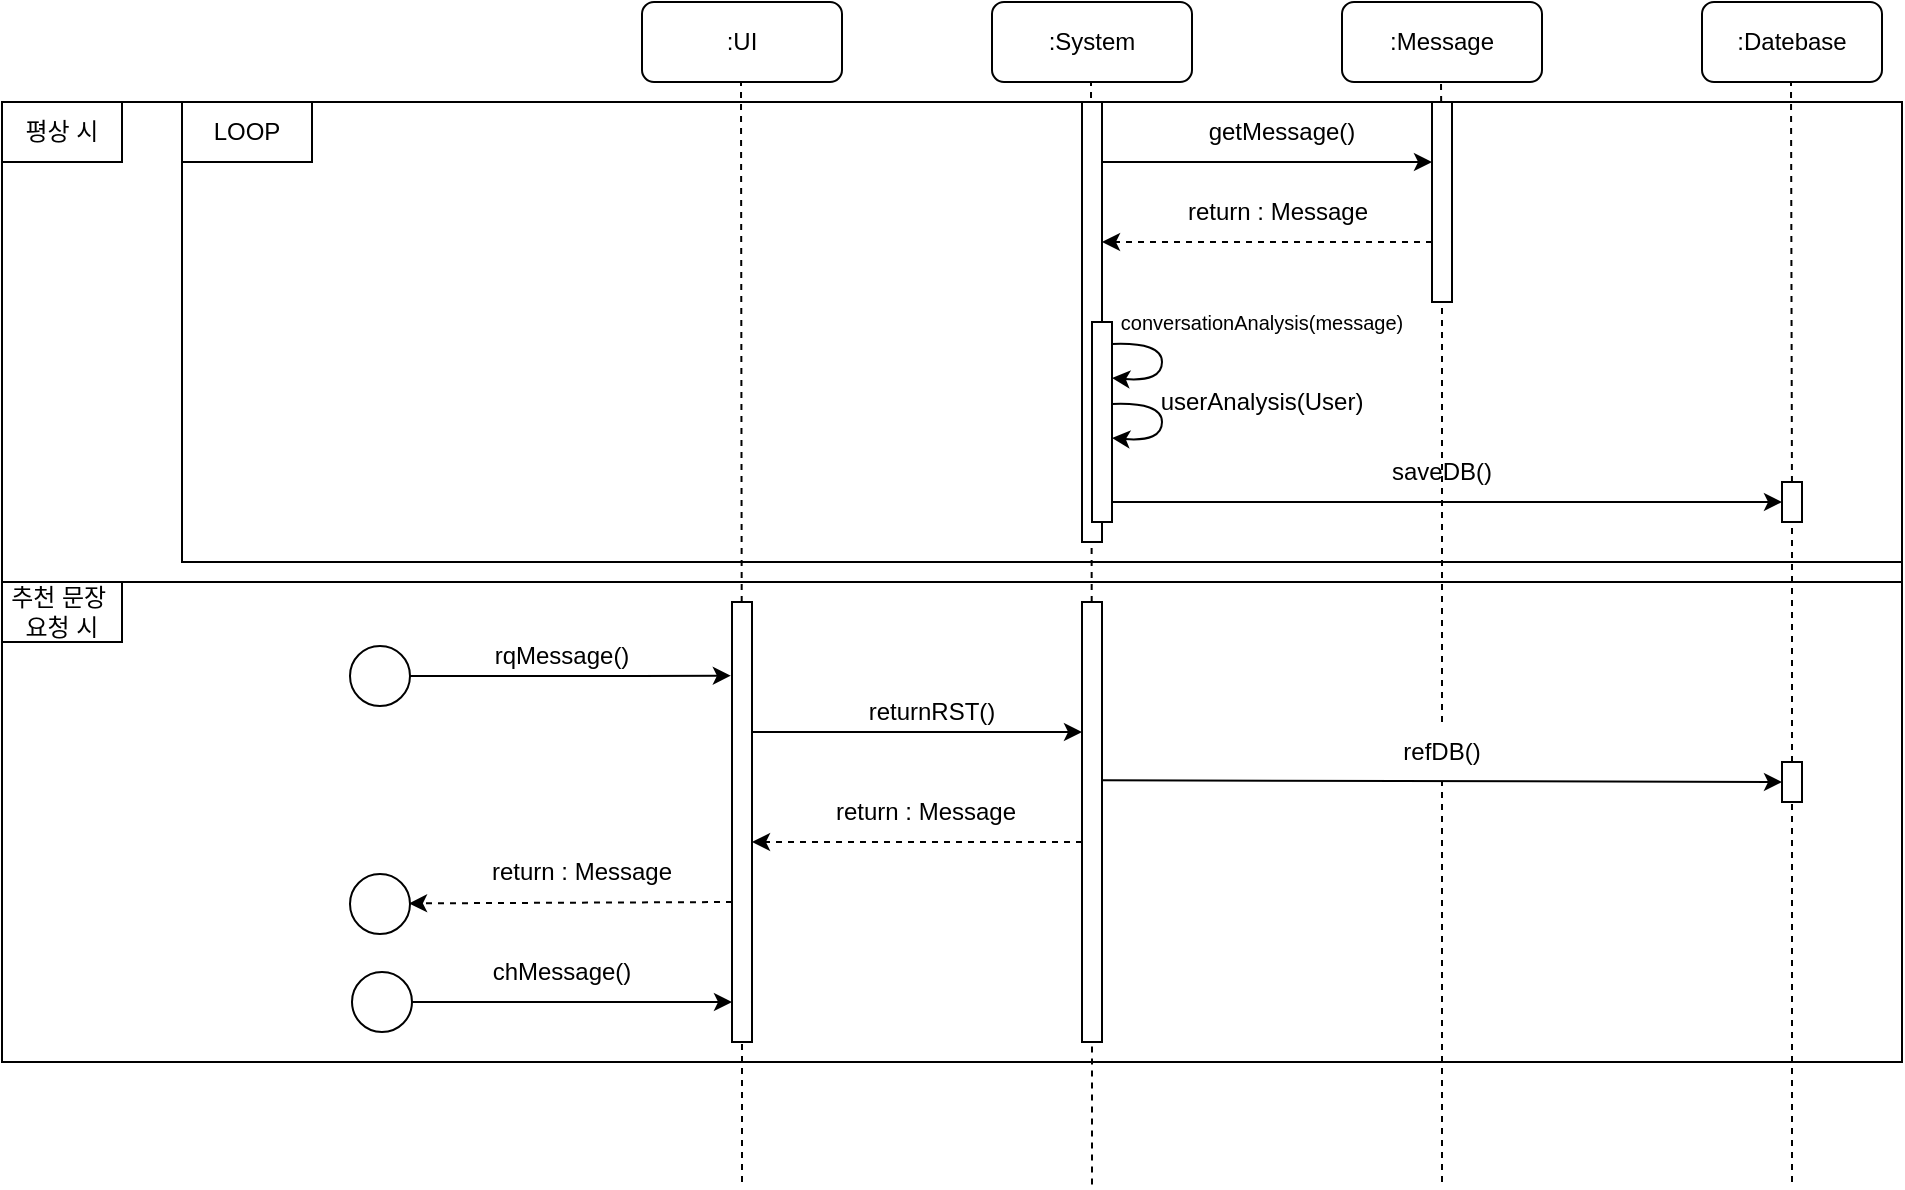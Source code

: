 <mxfile version="21.3.2" type="device">
  <diagram name="Page-1" id="2YBvvXClWsGukQMizWep">
    <mxGraphModel dx="2094" dy="573" grid="1" gridSize="10" guides="1" tooltips="1" connect="1" arrows="1" fold="1" page="1" pageScale="1" pageWidth="850" pageHeight="1100" math="0" shadow="0">
      <root>
        <mxCell id="0" />
        <mxCell id="1" parent="0" />
        <mxCell id="O3P-cf8QrBY7kVAXS-Ra-35" value="" style="rounded=0;whiteSpace=wrap;html=1;" parent="1" vertex="1">
          <mxGeometry x="-120" y="370" width="950" height="240" as="geometry" />
        </mxCell>
        <mxCell id="O3P-cf8QrBY7kVAXS-Ra-34" value="" style="rounded=0;whiteSpace=wrap;html=1;" parent="1" vertex="1">
          <mxGeometry x="-120" y="130" width="950" height="240" as="geometry" />
        </mxCell>
        <mxCell id="FUyT7F2OiJlAxQ1A23H1-1" value="" style="rounded=0;whiteSpace=wrap;html=1;" parent="1" vertex="1">
          <mxGeometry x="-30" y="130" width="860" height="230" as="geometry" />
        </mxCell>
        <mxCell id="O3P-cf8QrBY7kVAXS-Ra-2" value=":UI" style="rounded=1;whiteSpace=wrap;html=1;" parent="1" vertex="1">
          <mxGeometry x="200" y="80" width="100" height="40" as="geometry" />
        </mxCell>
        <mxCell id="O3P-cf8QrBY7kVAXS-Ra-3" value=":System" style="rounded=1;whiteSpace=wrap;html=1;" parent="1" vertex="1">
          <mxGeometry x="375" y="80" width="100" height="40" as="geometry" />
        </mxCell>
        <mxCell id="O3P-cf8QrBY7kVAXS-Ra-4" value=":Message" style="rounded=1;whiteSpace=wrap;html=1;" parent="1" vertex="1">
          <mxGeometry x="550" y="80" width="100" height="40" as="geometry" />
        </mxCell>
        <mxCell id="O3P-cf8QrBY7kVAXS-Ra-5" value=":Datebase" style="rounded=1;whiteSpace=wrap;html=1;" parent="1" vertex="1">
          <mxGeometry x="730" y="80" width="90" height="40" as="geometry" />
        </mxCell>
        <mxCell id="O3P-cf8QrBY7kVAXS-Ra-8" value="" style="endArrow=none;dashed=1;html=1;rounded=0;" parent="1" source="O3P-cf8QrBY7kVAXS-Ra-43" edge="1">
          <mxGeometry width="50" height="50" relative="1" as="geometry">
            <mxPoint x="249.5" y="590" as="sourcePoint" />
            <mxPoint x="249.5" y="120" as="targetPoint" />
          </mxGeometry>
        </mxCell>
        <mxCell id="O3P-cf8QrBY7kVAXS-Ra-9" value="" style="endArrow=none;dashed=1;html=1;rounded=0;" parent="1" source="O3P-cf8QrBY7kVAXS-Ra-47" edge="1">
          <mxGeometry width="50" height="50" relative="1" as="geometry">
            <mxPoint x="424.5" y="590" as="sourcePoint" />
            <mxPoint x="424.5" y="120" as="targetPoint" />
          </mxGeometry>
        </mxCell>
        <mxCell id="O3P-cf8QrBY7kVAXS-Ra-10" value="" style="endArrow=none;dashed=1;html=1;rounded=0;" parent="1" source="O3P-cf8QrBY7kVAXS-Ra-13" edge="1">
          <mxGeometry width="50" height="50" relative="1" as="geometry">
            <mxPoint x="599.5" y="590" as="sourcePoint" />
            <mxPoint x="599.5" y="120" as="targetPoint" />
          </mxGeometry>
        </mxCell>
        <mxCell id="O3P-cf8QrBY7kVAXS-Ra-11" value="" style="endArrow=none;dashed=1;html=1;rounded=0;" parent="1" source="O3P-cf8QrBY7kVAXS-Ra-31" edge="1">
          <mxGeometry width="50" height="50" relative="1" as="geometry">
            <mxPoint x="774.5" y="590" as="sourcePoint" />
            <mxPoint x="774.5" y="120" as="targetPoint" />
          </mxGeometry>
        </mxCell>
        <mxCell id="O3P-cf8QrBY7kVAXS-Ra-12" value="" style="rounded=0;whiteSpace=wrap;html=1;" parent="1" vertex="1">
          <mxGeometry x="420" y="130" width="10" height="220" as="geometry" />
        </mxCell>
        <mxCell id="O3P-cf8QrBY7kVAXS-Ra-14" value="" style="endArrow=none;dashed=1;html=1;rounded=0;" parent="1" source="O3P-cf8QrBY7kVAXS-Ra-55" target="O3P-cf8QrBY7kVAXS-Ra-13" edge="1">
          <mxGeometry width="50" height="50" relative="1" as="geometry">
            <mxPoint x="599.5" y="590" as="sourcePoint" />
            <mxPoint x="599.5" y="120" as="targetPoint" />
          </mxGeometry>
        </mxCell>
        <mxCell id="O3P-cf8QrBY7kVAXS-Ra-13" value="" style="rounded=0;whiteSpace=wrap;html=1;" parent="1" vertex="1">
          <mxGeometry x="595" y="130" width="10" height="100" as="geometry" />
        </mxCell>
        <mxCell id="O3P-cf8QrBY7kVAXS-Ra-15" value="" style="endArrow=classic;html=1;rounded=0;" parent="1" edge="1">
          <mxGeometry width="50" height="50" relative="1" as="geometry">
            <mxPoint x="430" y="160" as="sourcePoint" />
            <mxPoint x="595" y="160" as="targetPoint" />
          </mxGeometry>
        </mxCell>
        <mxCell id="O3P-cf8QrBY7kVAXS-Ra-16" value="getMessage()" style="text;html=1;strokeColor=none;fillColor=none;align=center;verticalAlign=middle;whiteSpace=wrap;rounded=0;" parent="1" vertex="1">
          <mxGeometry x="490" y="130" width="60" height="30" as="geometry" />
        </mxCell>
        <mxCell id="O3P-cf8QrBY7kVAXS-Ra-17" value="" style="endArrow=classic;html=1;rounded=0;dashed=1;" parent="1" edge="1">
          <mxGeometry width="50" height="50" relative="1" as="geometry">
            <mxPoint x="595" y="200" as="sourcePoint" />
            <mxPoint x="430" y="200" as="targetPoint" />
          </mxGeometry>
        </mxCell>
        <mxCell id="O3P-cf8QrBY7kVAXS-Ra-18" value="return : Message" style="text;html=1;strokeColor=none;fillColor=none;align=center;verticalAlign=middle;whiteSpace=wrap;rounded=0;" parent="1" vertex="1">
          <mxGeometry x="468" y="170" width="100" height="30" as="geometry" />
        </mxCell>
        <mxCell id="O3P-cf8QrBY7kVAXS-Ra-19" value="" style="rounded=0;whiteSpace=wrap;html=1;" parent="1" vertex="1">
          <mxGeometry x="425" y="240" width="10" height="100" as="geometry" />
        </mxCell>
        <mxCell id="O3P-cf8QrBY7kVAXS-Ra-24" value="" style="curved=1;endArrow=classic;html=1;rounded=0;exitX=1.044;exitY=0.159;exitDx=0;exitDy=0;exitPerimeter=0;entryX=1;entryY=0.4;entryDx=0;entryDy=0;entryPerimeter=0;" parent="1" edge="1">
          <mxGeometry width="50" height="50" relative="1" as="geometry">
            <mxPoint x="435" y="251" as="sourcePoint" />
            <mxPoint x="435" y="268" as="targetPoint" />
            <Array as="points">
              <mxPoint x="460" y="250" />
              <mxPoint x="460" y="270" />
            </Array>
          </mxGeometry>
        </mxCell>
        <mxCell id="O3P-cf8QrBY7kVAXS-Ra-25" value="userAnalysis(User)" style="text;html=1;strokeColor=none;fillColor=none;align=center;verticalAlign=middle;whiteSpace=wrap;rounded=0;" parent="1" vertex="1">
          <mxGeometry x="480" y="265" width="60" height="30" as="geometry" />
        </mxCell>
        <mxCell id="O3P-cf8QrBY7kVAXS-Ra-26" value="" style="curved=1;endArrow=classic;html=1;rounded=0;exitX=1.044;exitY=0.159;exitDx=0;exitDy=0;exitPerimeter=0;entryX=1;entryY=0.4;entryDx=0;entryDy=0;entryPerimeter=0;" parent="1" edge="1">
          <mxGeometry width="50" height="50" relative="1" as="geometry">
            <mxPoint x="435" y="281" as="sourcePoint" />
            <mxPoint x="435" y="298" as="targetPoint" />
            <Array as="points">
              <mxPoint x="460" y="280" />
              <mxPoint x="460" y="300" />
            </Array>
          </mxGeometry>
        </mxCell>
        <mxCell id="O3P-cf8QrBY7kVAXS-Ra-27" value="&lt;font style=&quot;font-size: 10px;&quot;&gt;conversationAnalysis(message)&lt;/font&gt;" style="text;html=1;strokeColor=none;fillColor=none;align=center;verticalAlign=middle;whiteSpace=wrap;rounded=0;" parent="1" vertex="1">
          <mxGeometry x="500" y="225" width="20" height="30" as="geometry" />
        </mxCell>
        <mxCell id="O3P-cf8QrBY7kVAXS-Ra-30" value="" style="endArrow=classic;html=1;rounded=0;" parent="1" edge="1">
          <mxGeometry width="50" height="50" relative="1" as="geometry">
            <mxPoint x="435" y="330" as="sourcePoint" />
            <mxPoint x="770" y="330" as="targetPoint" />
          </mxGeometry>
        </mxCell>
        <mxCell id="O3P-cf8QrBY7kVAXS-Ra-32" value="" style="endArrow=none;dashed=1;html=1;rounded=0;" parent="1" source="O3P-cf8QrBY7kVAXS-Ra-62" target="O3P-cf8QrBY7kVAXS-Ra-31" edge="1">
          <mxGeometry width="50" height="50" relative="1" as="geometry">
            <mxPoint x="774.5" y="590" as="sourcePoint" />
            <mxPoint x="774.5" y="120" as="targetPoint" />
          </mxGeometry>
        </mxCell>
        <mxCell id="O3P-cf8QrBY7kVAXS-Ra-31" value="" style="rounded=0;whiteSpace=wrap;html=1;" parent="1" vertex="1">
          <mxGeometry x="770" y="320" width="10" height="20" as="geometry" />
        </mxCell>
        <mxCell id="O3P-cf8QrBY7kVAXS-Ra-36" value="평상 시" style="rounded=0;whiteSpace=wrap;html=1;" parent="1" vertex="1">
          <mxGeometry x="-120" y="130" width="60" height="30" as="geometry" />
        </mxCell>
        <mxCell id="O3P-cf8QrBY7kVAXS-Ra-37" value="추천 문장&amp;nbsp;&lt;br&gt;요청 시" style="rounded=0;whiteSpace=wrap;html=1;" parent="1" vertex="1">
          <mxGeometry x="-120" y="370" width="60" height="30" as="geometry" />
        </mxCell>
        <mxCell id="O3P-cf8QrBY7kVAXS-Ra-42" value="" style="endArrow=classic;html=1;rounded=0;entryX=0.043;entryY=0.181;entryDx=0;entryDy=0;entryPerimeter=0;" parent="1" edge="1">
          <mxGeometry width="50" height="50" relative="1" as="geometry">
            <mxPoint x="84" y="417" as="sourcePoint" />
            <mxPoint x="244.43" y="416.82" as="targetPoint" />
            <Array as="points">
              <mxPoint x="199" y="417" />
            </Array>
          </mxGeometry>
        </mxCell>
        <mxCell id="O3P-cf8QrBY7kVAXS-Ra-44" value="" style="endArrow=none;dashed=1;html=1;rounded=0;" parent="1" target="O3P-cf8QrBY7kVAXS-Ra-43" edge="1">
          <mxGeometry width="50" height="50" relative="1" as="geometry">
            <mxPoint x="250" y="670" as="sourcePoint" />
            <mxPoint x="249.5" y="120" as="targetPoint" />
          </mxGeometry>
        </mxCell>
        <mxCell id="O3P-cf8QrBY7kVAXS-Ra-43" value="" style="rounded=0;whiteSpace=wrap;html=1;" parent="1" vertex="1">
          <mxGeometry x="245" y="380" width="10" height="220" as="geometry" />
        </mxCell>
        <mxCell id="O3P-cf8QrBY7kVAXS-Ra-46" value="rqMessage()" style="text;html=1;strokeColor=none;fillColor=none;align=center;verticalAlign=middle;whiteSpace=wrap;rounded=0;" parent="1" vertex="1">
          <mxGeometry x="130" y="392" width="60" height="30" as="geometry" />
        </mxCell>
        <mxCell id="O3P-cf8QrBY7kVAXS-Ra-48" value="" style="endArrow=none;dashed=1;html=1;rounded=0;" parent="1" target="O3P-cf8QrBY7kVAXS-Ra-47" edge="1">
          <mxGeometry width="50" height="50" relative="1" as="geometry">
            <mxPoint x="425" y="671.231" as="sourcePoint" />
            <mxPoint x="424.5" y="120" as="targetPoint" />
          </mxGeometry>
        </mxCell>
        <mxCell id="O3P-cf8QrBY7kVAXS-Ra-47" value="" style="rounded=0;whiteSpace=wrap;html=1;" parent="1" vertex="1">
          <mxGeometry x="420" y="380" width="10" height="220" as="geometry" />
        </mxCell>
        <mxCell id="O3P-cf8QrBY7kVAXS-Ra-50" value="" style="endArrow=classic;html=1;rounded=0;" parent="1" edge="1">
          <mxGeometry width="50" height="50" relative="1" as="geometry">
            <mxPoint x="255" y="445" as="sourcePoint" />
            <mxPoint x="420" y="445" as="targetPoint" />
          </mxGeometry>
        </mxCell>
        <mxCell id="O3P-cf8QrBY7kVAXS-Ra-51" value="returnRST()" style="text;html=1;strokeColor=none;fillColor=none;align=center;verticalAlign=middle;whiteSpace=wrap;rounded=0;" parent="1" vertex="1">
          <mxGeometry x="315" y="420" width="60" height="30" as="geometry" />
        </mxCell>
        <mxCell id="O3P-cf8QrBY7kVAXS-Ra-53" value="" style="endArrow=classic;html=1;rounded=0;exitX=1.043;exitY=0.405;exitDx=0;exitDy=0;exitPerimeter=0;entryX=0;entryY=0.5;entryDx=0;entryDy=0;" parent="1" source="O3P-cf8QrBY7kVAXS-Ra-47" target="O3P-cf8QrBY7kVAXS-Ra-62" edge="1">
          <mxGeometry width="50" height="50" relative="1" as="geometry">
            <mxPoint x="435" y="470" as="sourcePoint" />
            <mxPoint x="775" y="470" as="targetPoint" />
          </mxGeometry>
        </mxCell>
        <mxCell id="O3P-cf8QrBY7kVAXS-Ra-56" value="" style="endArrow=none;dashed=1;html=1;rounded=0;" parent="1" target="O3P-cf8QrBY7kVAXS-Ra-55" edge="1">
          <mxGeometry width="50" height="50" relative="1" as="geometry">
            <mxPoint x="600" y="670" as="sourcePoint" />
            <mxPoint x="600" y="230" as="targetPoint" />
          </mxGeometry>
        </mxCell>
        <mxCell id="O3P-cf8QrBY7kVAXS-Ra-33" value="saveDB()" style="text;html=1;strokeColor=none;fillColor=none;align=center;verticalAlign=middle;whiteSpace=wrap;rounded=0;fontSize=12;" parent="1" vertex="1">
          <mxGeometry x="570" y="300" width="60" height="30" as="geometry" />
        </mxCell>
        <mxCell id="O3P-cf8QrBY7kVAXS-Ra-55" value="refDB()" style="text;html=1;strokeColor=none;fillColor=none;align=center;verticalAlign=middle;whiteSpace=wrap;rounded=0;" parent="1" vertex="1">
          <mxGeometry x="570" y="440" width="60" height="30" as="geometry" />
        </mxCell>
        <mxCell id="O3P-cf8QrBY7kVAXS-Ra-57" value="" style="endArrow=classic;html=1;rounded=0;dashed=1;" parent="1" edge="1">
          <mxGeometry width="50" height="50" relative="1" as="geometry">
            <mxPoint x="420" y="500" as="sourcePoint" />
            <mxPoint x="255" y="500" as="targetPoint" />
          </mxGeometry>
        </mxCell>
        <mxCell id="O3P-cf8QrBY7kVAXS-Ra-59" value="return : Message" style="text;html=1;strokeColor=none;fillColor=none;align=center;verticalAlign=middle;whiteSpace=wrap;rounded=0;" parent="1" vertex="1">
          <mxGeometry x="292" y="470" width="100" height="30" as="geometry" />
        </mxCell>
        <mxCell id="O3P-cf8QrBY7kVAXS-Ra-60" value="" style="endArrow=classic;html=1;rounded=0;entryX=0.852;entryY=0.685;entryDx=0;entryDy=0;entryPerimeter=0;dashed=1;" parent="1" edge="1">
          <mxGeometry width="50" height="50" relative="1" as="geometry">
            <mxPoint x="245" y="530" as="sourcePoint" />
            <mxPoint x="83.52" y="530.7" as="targetPoint" />
          </mxGeometry>
        </mxCell>
        <mxCell id="O3P-cf8QrBY7kVAXS-Ra-61" value="return : Message" style="text;html=1;strokeColor=none;fillColor=none;align=center;verticalAlign=middle;whiteSpace=wrap;rounded=0;" parent="1" vertex="1">
          <mxGeometry x="120" y="500" width="100" height="30" as="geometry" />
        </mxCell>
        <mxCell id="O3P-cf8QrBY7kVAXS-Ra-63" value="" style="endArrow=none;dashed=1;html=1;rounded=0;" parent="1" target="O3P-cf8QrBY7kVAXS-Ra-62" edge="1">
          <mxGeometry width="50" height="50" relative="1" as="geometry">
            <mxPoint x="775" y="670" as="sourcePoint" />
            <mxPoint x="775" y="340" as="targetPoint" />
          </mxGeometry>
        </mxCell>
        <mxCell id="O3P-cf8QrBY7kVAXS-Ra-62" value="" style="rounded=0;whiteSpace=wrap;html=1;" parent="1" vertex="1">
          <mxGeometry x="770" y="460" width="10" height="20" as="geometry" />
        </mxCell>
        <mxCell id="O3P-cf8QrBY7kVAXS-Ra-65" value="" style="endArrow=classic;html=1;rounded=0;entryX=0.043;entryY=0.181;entryDx=0;entryDy=0;entryPerimeter=0;" parent="1" edge="1">
          <mxGeometry width="50" height="50" relative="1" as="geometry">
            <mxPoint x="85" y="580" as="sourcePoint" />
            <mxPoint x="245" y="580" as="targetPoint" />
          </mxGeometry>
        </mxCell>
        <mxCell id="O3P-cf8QrBY7kVAXS-Ra-66" value="chMessage()" style="text;html=1;strokeColor=none;fillColor=none;align=center;verticalAlign=middle;whiteSpace=wrap;rounded=0;" parent="1" vertex="1">
          <mxGeometry x="120" y="550" width="80" height="30" as="geometry" />
        </mxCell>
        <mxCell id="1ggCsnoWt_kt4k4p3Ovf-1" value="" style="ellipse;whiteSpace=wrap;html=1;aspect=fixed;" parent="1" vertex="1">
          <mxGeometry x="54" y="402" width="30" height="30" as="geometry" />
        </mxCell>
        <mxCell id="1ggCsnoWt_kt4k4p3Ovf-2" value="" style="ellipse;whiteSpace=wrap;html=1;aspect=fixed;" parent="1" vertex="1">
          <mxGeometry x="54" y="516" width="30" height="30" as="geometry" />
        </mxCell>
        <mxCell id="1ggCsnoWt_kt4k4p3Ovf-3" value="" style="ellipse;whiteSpace=wrap;html=1;aspect=fixed;" parent="1" vertex="1">
          <mxGeometry x="55" y="565" width="30" height="30" as="geometry" />
        </mxCell>
        <mxCell id="FUyT7F2OiJlAxQ1A23H1-2" value="LOOP" style="rounded=0;whiteSpace=wrap;html=1;" parent="1" vertex="1">
          <mxGeometry x="-30" y="130" width="65" height="30" as="geometry" />
        </mxCell>
      </root>
    </mxGraphModel>
  </diagram>
</mxfile>
